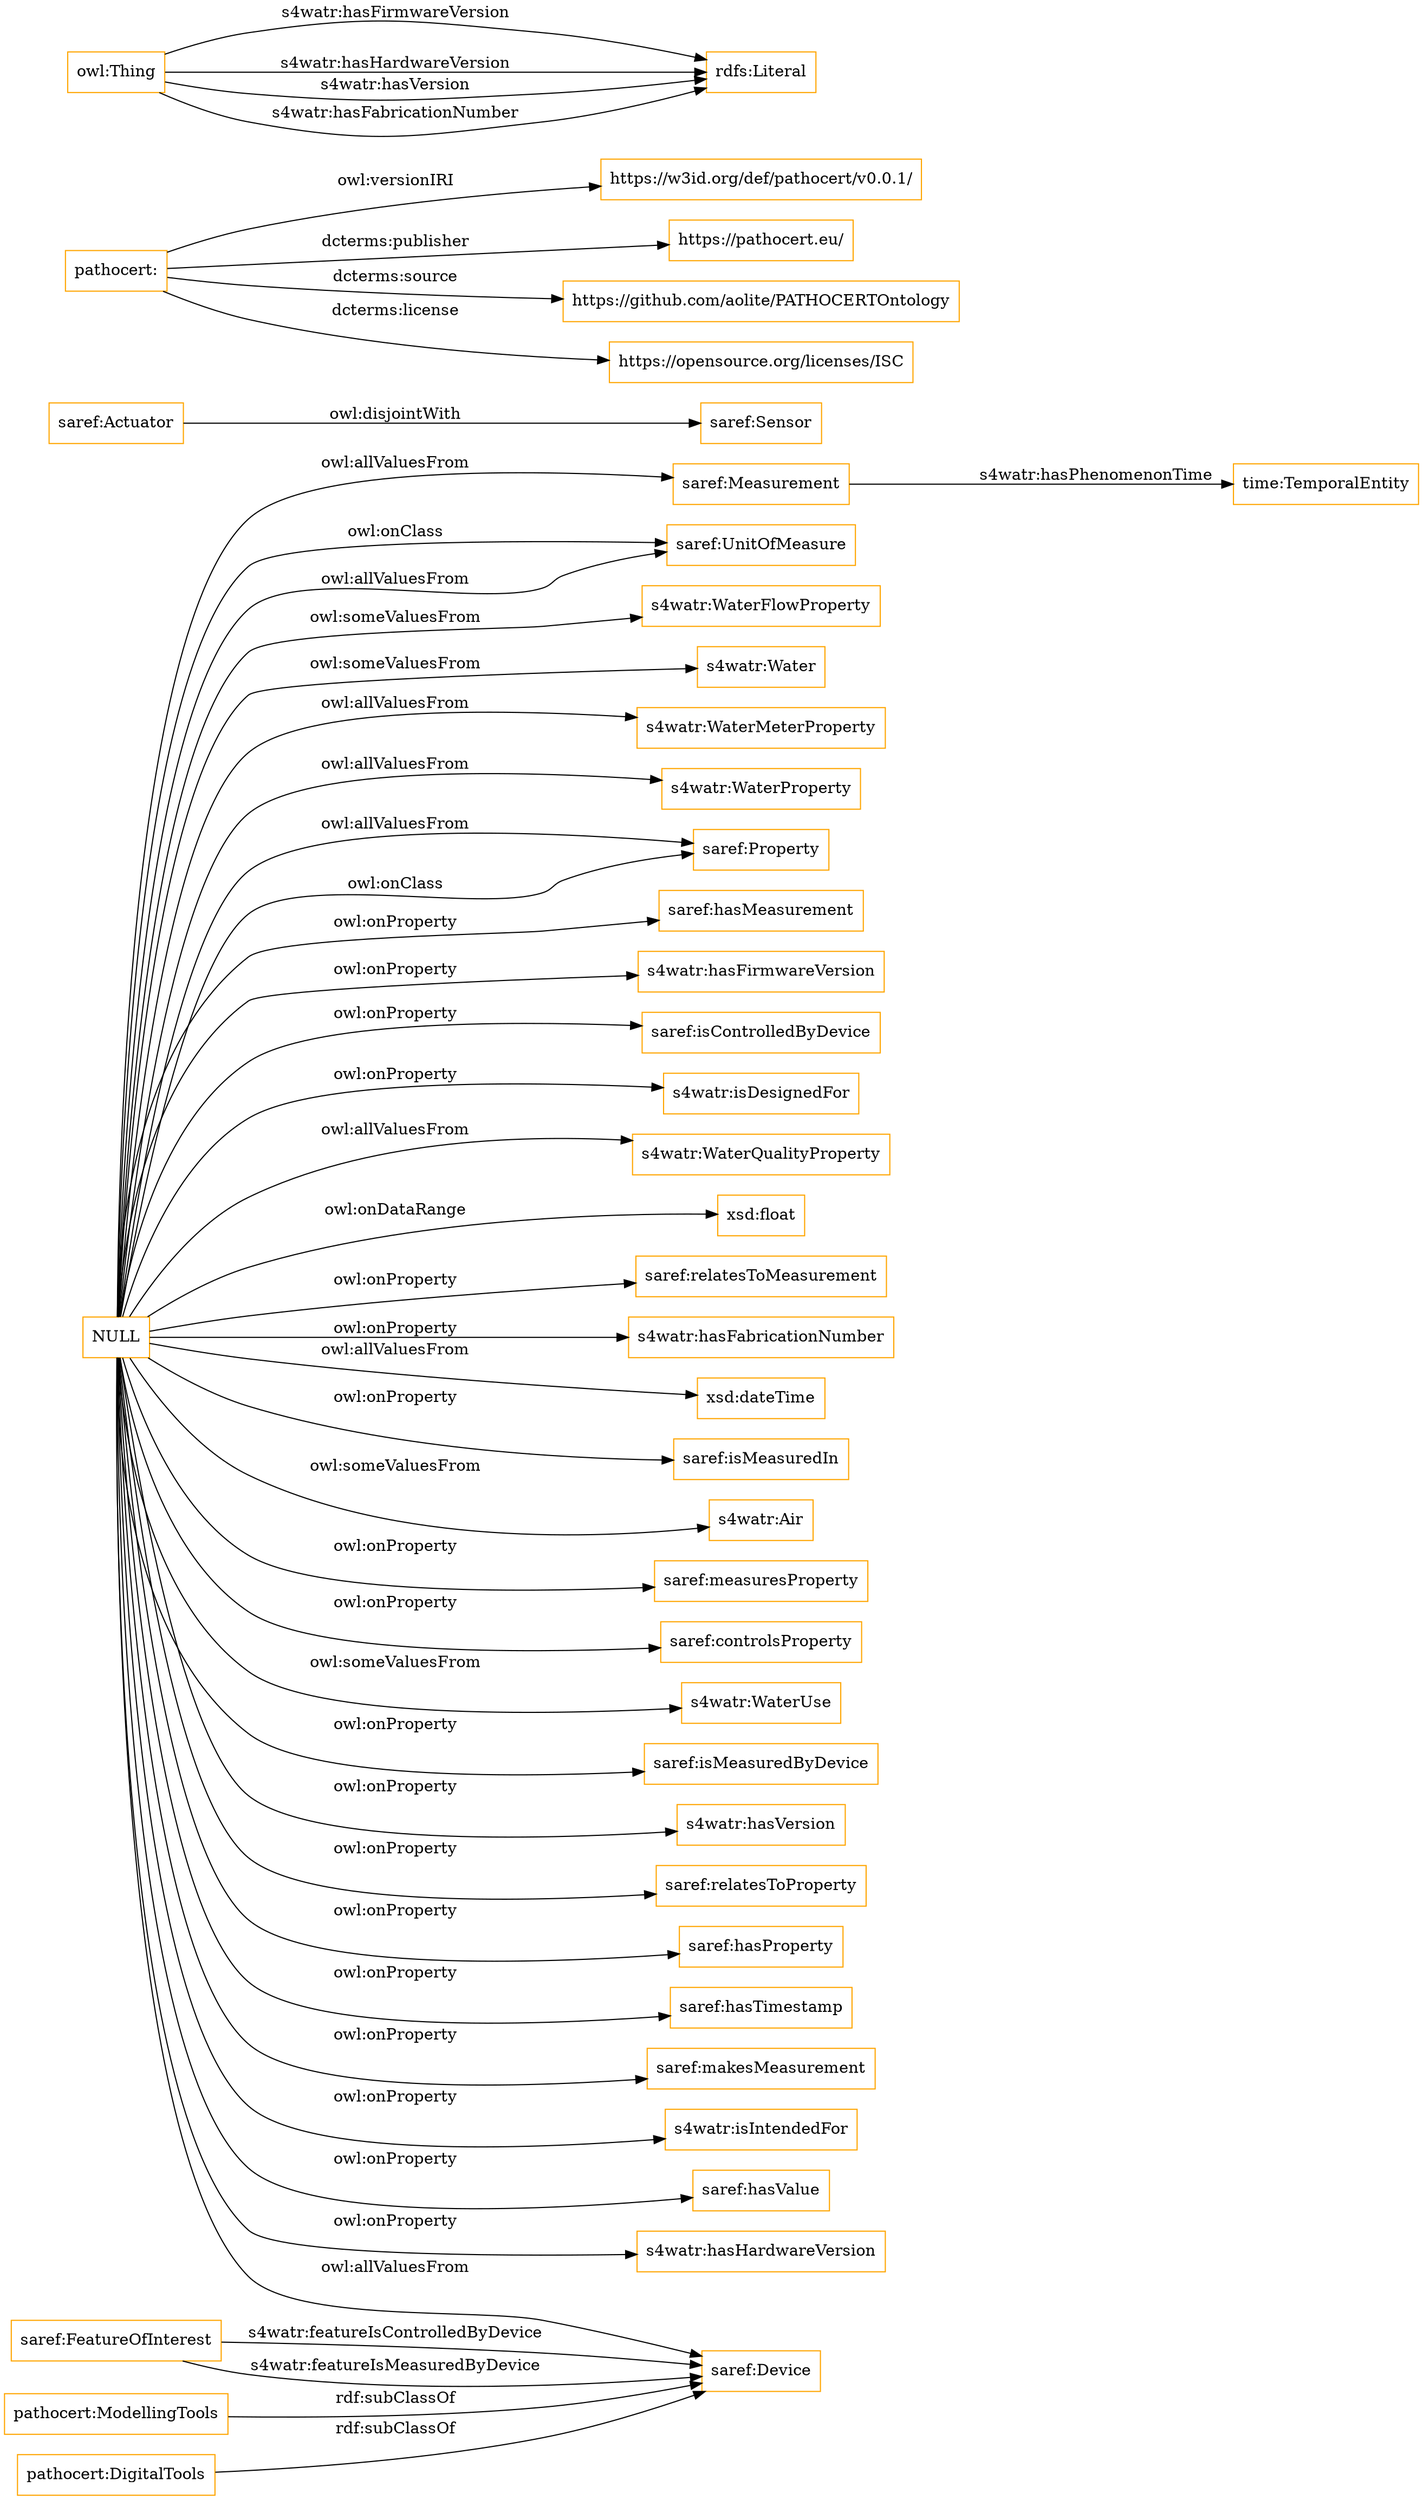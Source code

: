 digraph ar2dtool_diagram { 
rankdir=LR;
size="1501"
node [shape = rectangle, color="orange"]; "saref:Measurement" "saref:UnitOfMeasure" "saref:FeatureOfInterest" "saref:Device" "s4watr:WaterFlowProperty" "pathocert:ModellingTools" "saref:Actuator" "s4watr:Water" "time:TemporalEntity" "pathocert:DigitalTools" "s4watr:WaterMeterProperty" "saref:Sensor" "s4watr:WaterProperty" "saref:Property" ; /*classes style*/
	"saref:Actuator" -> "saref:Sensor" [ label = "owl:disjointWith" ];
	"pathocert:ModellingTools" -> "saref:Device" [ label = "rdf:subClassOf" ];
	"NULL" -> "saref:hasMeasurement" [ label = "owl:onProperty" ];
	"NULL" -> "s4watr:hasFirmwareVersion" [ label = "owl:onProperty" ];
	"NULL" -> "saref:isControlledByDevice" [ label = "owl:onProperty" ];
	"NULL" -> "s4watr:isDesignedFor" [ label = "owl:onProperty" ];
	"NULL" -> "s4watr:WaterQualityProperty" [ label = "owl:allValuesFrom" ];
	"NULL" -> "saref:Device" [ label = "owl:allValuesFrom" ];
	"NULL" -> "xsd:float" [ label = "owl:onDataRange" ];
	"NULL" -> "saref:relatesToMeasurement" [ label = "owl:onProperty" ];
	"NULL" -> "s4watr:hasFabricationNumber" [ label = "owl:onProperty" ];
	"NULL" -> "xsd:dateTime" [ label = "owl:allValuesFrom" ];
	"NULL" -> "saref:isMeasuredIn" [ label = "owl:onProperty" ];
	"NULL" -> "s4watr:WaterFlowProperty" [ label = "owl:someValuesFrom" ];
	"NULL" -> "saref:Property" [ label = "owl:allValuesFrom" ];
	"NULL" -> "saref:UnitOfMeasure" [ label = "owl:onClass" ];
	"NULL" -> "s4watr:Air" [ label = "owl:someValuesFrom" ];
	"NULL" -> "saref:measuresProperty" [ label = "owl:onProperty" ];
	"NULL" -> "saref:controlsProperty" [ label = "owl:onProperty" ];
	"NULL" -> "s4watr:WaterUse" [ label = "owl:someValuesFrom" ];
	"NULL" -> "saref:Property" [ label = "owl:onClass" ];
	"NULL" -> "saref:isMeasuredByDevice" [ label = "owl:onProperty" ];
	"NULL" -> "s4watr:WaterMeterProperty" [ label = "owl:allValuesFrom" ];
	"NULL" -> "s4watr:hasVersion" [ label = "owl:onProperty" ];
	"NULL" -> "saref:relatesToProperty" [ label = "owl:onProperty" ];
	"NULL" -> "saref:hasProperty" [ label = "owl:onProperty" ];
	"NULL" -> "saref:hasTimestamp" [ label = "owl:onProperty" ];
	"NULL" -> "saref:makesMeasurement" [ label = "owl:onProperty" ];
	"NULL" -> "s4watr:isIntendedFor" [ label = "owl:onProperty" ];
	"NULL" -> "saref:UnitOfMeasure" [ label = "owl:allValuesFrom" ];
	"NULL" -> "saref:hasValue" [ label = "owl:onProperty" ];
	"NULL" -> "s4watr:WaterProperty" [ label = "owl:allValuesFrom" ];
	"NULL" -> "s4watr:hasHardwareVersion" [ label = "owl:onProperty" ];
	"NULL" -> "s4watr:Water" [ label = "owl:someValuesFrom" ];
	"NULL" -> "saref:Measurement" [ label = "owl:allValuesFrom" ];
	"pathocert:DigitalTools" -> "saref:Device" [ label = "rdf:subClassOf" ];
	"pathocert:" -> "https://w3id.org/def/pathocert/v0.0.1/" [ label = "owl:versionIRI" ];
	"pathocert:" -> "https://pathocert.eu/" [ label = "dcterms:publisher" ];
	"pathocert:" -> "https://github.com/aolite/PATHOCERTOntology" [ label = "dcterms:source" ];
	"pathocert:" -> "https://opensource.org/licenses/ISC" [ label = "dcterms:license" ];
	"saref:FeatureOfInterest" -> "saref:Device" [ label = "s4watr:featureIsControlledByDevice" ];
	"saref:Measurement" -> "time:TemporalEntity" [ label = "s4watr:hasPhenomenonTime" ];
	"owl:Thing" -> "rdfs:Literal" [ label = "s4watr:hasFirmwareVersion" ];
	"owl:Thing" -> "rdfs:Literal" [ label = "s4watr:hasHardwareVersion" ];
	"saref:FeatureOfInterest" -> "saref:Device" [ label = "s4watr:featureIsMeasuredByDevice" ];
	"owl:Thing" -> "rdfs:Literal" [ label = "s4watr:hasVersion" ];
	"owl:Thing" -> "rdfs:Literal" [ label = "s4watr:hasFabricationNumber" ];

}
